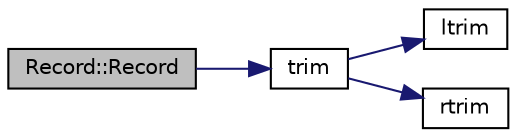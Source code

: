 digraph "Record::Record"
{
 // LATEX_PDF_SIZE
  edge [fontname="Helvetica",fontsize="10",labelfontname="Helvetica",labelfontsize="10"];
  node [fontname="Helvetica",fontsize="10",shape=record];
  rankdir="LR";
  Node1 [label="Record::Record",height=0.2,width=0.4,color="black", fillcolor="grey75", style="filled", fontcolor="black",tooltip="Cria um objeto da classe Record, que representa um recorde realizado."];
  Node1 -> Node2 [color="midnightblue",fontsize="10",style="solid",fontname="Helvetica"];
  Node2 [label="trim",height=0.2,width=0.4,color="black", fillcolor="white", style="filled",URL="$utils_8cpp.html#adc61ec70963fb00fb3ff6648a60bacaf",tooltip="Remove os espaços de uma dada string (no início e no fim), passada como argumento."];
  Node2 -> Node3 [color="midnightblue",fontsize="10",style="solid",fontname="Helvetica"];
  Node3 [label="ltrim",height=0.2,width=0.4,color="black", fillcolor="white", style="filled",URL="$utils_8cpp.html#ae4c2068faaefc606cc34672057524393",tooltip="Remove os espaços no início de uma dada string, passada como argumento."];
  Node2 -> Node4 [color="midnightblue",fontsize="10",style="solid",fontname="Helvetica"];
  Node4 [label="rtrim",height=0.2,width=0.4,color="black", fillcolor="white", style="filled",URL="$utils_8cpp.html#ac6645a859c82ba752011a510c0702ce0",tooltip="Remove os espaços no fim de uma dada string, passada como argumento."];
}
